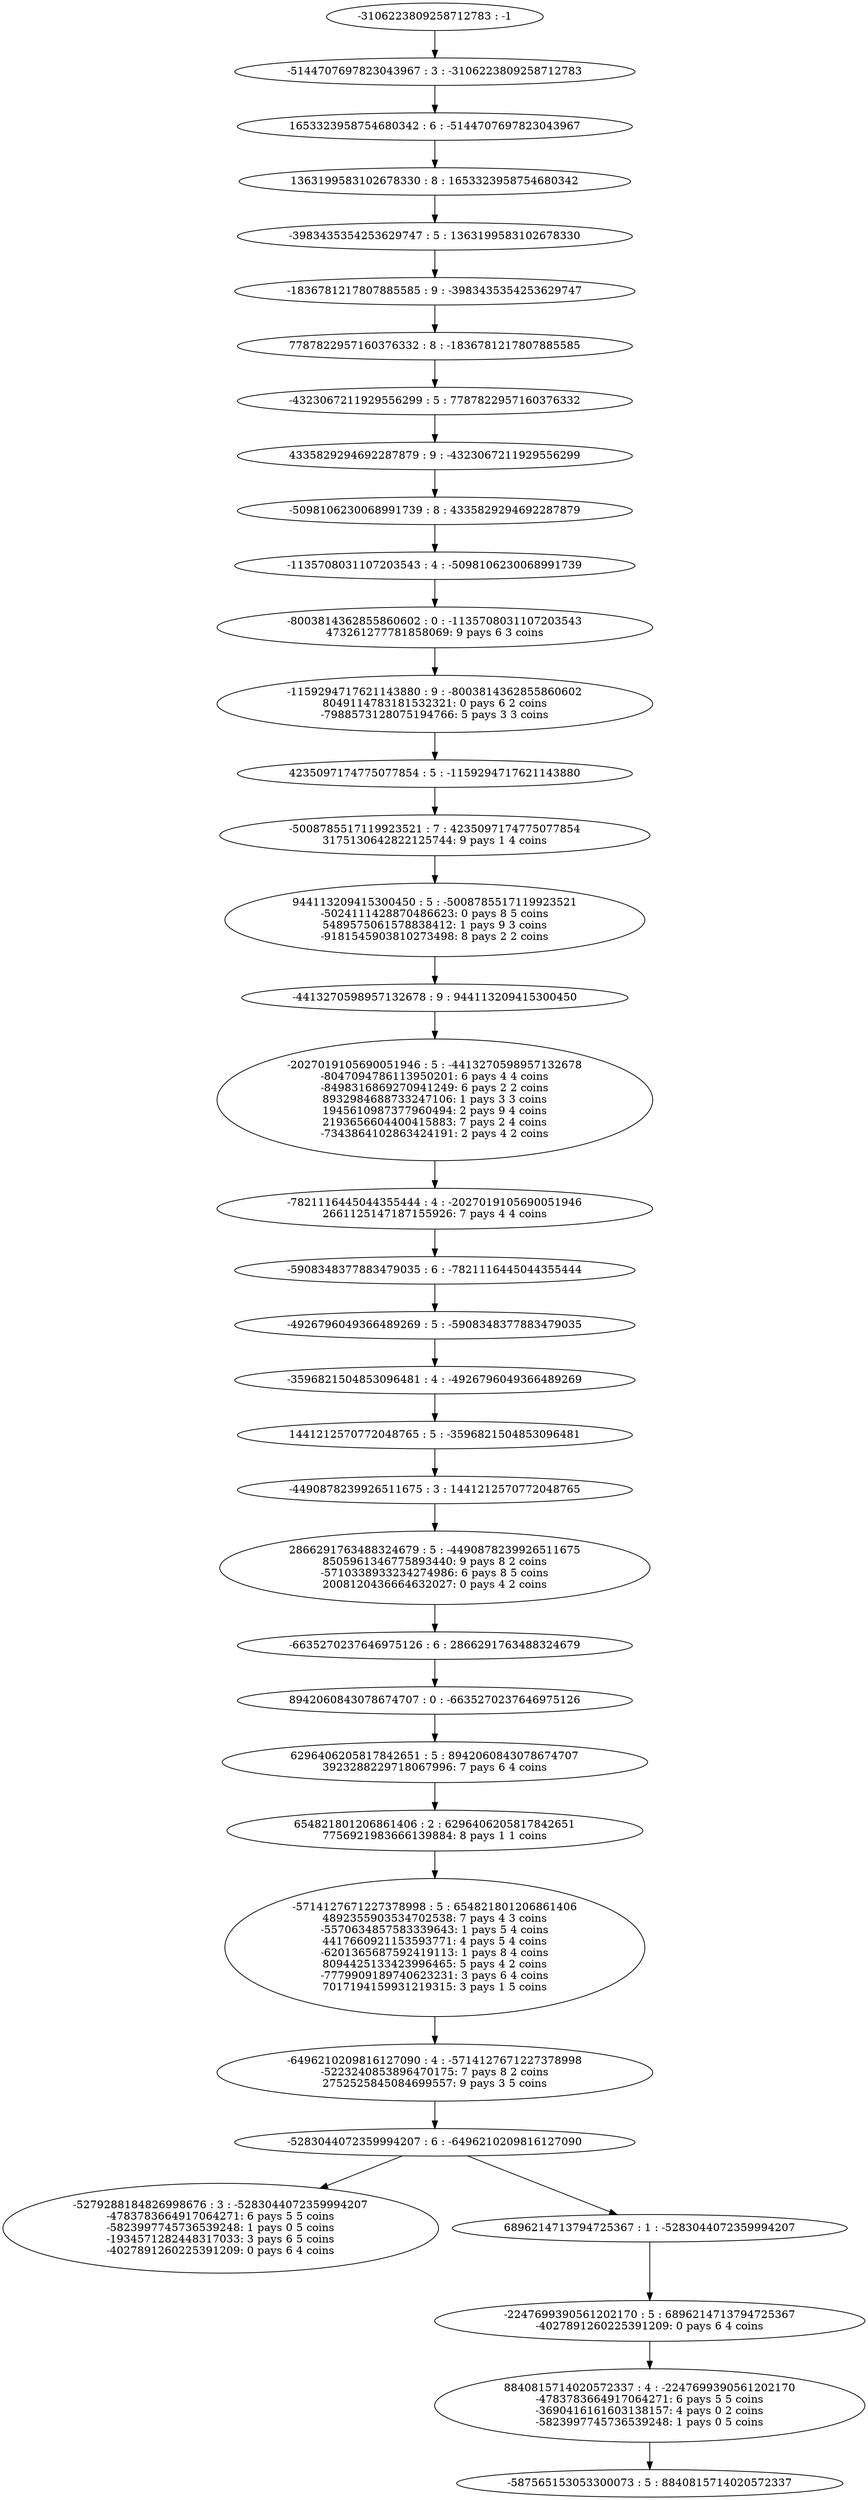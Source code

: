digraph "plots_10_40.0_100.0_1000000.0_6000.0_2880000.0/tree_3_35.dot" {
	0 [label="-3106223809258712783 : -1"]
	1 [label="-5144707697823043967 : 3 : -3106223809258712783
"]
	2 [label="1653323958754680342 : 6 : -5144707697823043967
"]
	3 [label="1363199583102678330 : 8 : 1653323958754680342
"]
	4 [label="-3983435354253629747 : 5 : 1363199583102678330
"]
	5 [label="-1836781217807885585 : 9 : -3983435354253629747
"]
	6 [label="7787822957160376332 : 8 : -1836781217807885585
"]
	7 [label="-4323067211929556299 : 5 : 7787822957160376332
"]
	8 [label="4335829294692287879 : 9 : -4323067211929556299
"]
	9 [label="-5098106230068991739 : 8 : 4335829294692287879
"]
	10 [label="-1135708031107203543 : 4 : -5098106230068991739
"]
	11 [label="-8003814362855860602 : 0 : -1135708031107203543
473261277781858069: 9 pays 6 3 coins
"]
	12 [label="-1159294717621143880 : 9 : -8003814362855860602
8049114783181532321: 0 pays 6 2 coins
-7988573128075194766: 5 pays 3 3 coins
"]
	13 [label="4235097174775077854 : 5 : -1159294717621143880
"]
	14 [label="-5008785517119923521 : 7 : 4235097174775077854
3175130642822125744: 9 pays 1 4 coins
"]
	15 [label="944113209415300450 : 5 : -5008785517119923521
-5024111428870486623: 0 pays 8 5 coins
5489575061578838412: 1 pays 9 3 coins
-9181545903810273498: 8 pays 2 2 coins
"]
	16 [label="-4413270598957132678 : 9 : 944113209415300450
"]
	17 [label="-2027019105690051946 : 5 : -4413270598957132678
-8047094786113950201: 6 pays 4 4 coins
-8498316869270941249: 6 pays 2 2 coins
8932984688733247106: 1 pays 3 3 coins
1945610987377960494: 2 pays 9 4 coins
2193656604400415883: 7 pays 2 4 coins
-7343864102863424191: 2 pays 4 2 coins
"]
	18 [label="-7821116445044355444 : 4 : -2027019105690051946
2661125147187155926: 7 pays 4 4 coins
"]
	19 [label="-5908348377883479035 : 6 : -7821116445044355444
"]
	20 [label="-4926796049366489269 : 5 : -5908348377883479035
"]
	21 [label="-3596821504853096481 : 4 : -4926796049366489269
"]
	22 [label="1441212570772048765 : 5 : -3596821504853096481
"]
	23 [label="-4490878239926511675 : 3 : 1441212570772048765
"]
	24 [label="2866291763488324679 : 5 : -4490878239926511675
8505961346775893440: 9 pays 8 2 coins
-5710338933234274986: 6 pays 8 5 coins
2008120436664632027: 0 pays 4 2 coins
"]
	25 [label="-6635270237646975126 : 6 : 2866291763488324679
"]
	26 [label="8942060843078674707 : 0 : -6635270237646975126
"]
	27 [label="6296406205817842651 : 5 : 8942060843078674707
3923288229718067996: 7 pays 6 4 coins
"]
	28 [label="654821801206861406 : 2 : 6296406205817842651
7756921983666139884: 8 pays 1 1 coins
"]
	29 [label="-5714127671227378998 : 5 : 654821801206861406
4892355903534702538: 7 pays 4 3 coins
-5570634857583339643: 1 pays 5 4 coins
4417660921153593771: 4 pays 5 4 coins
-6201365687592419113: 1 pays 8 4 coins
8094425133423996465: 5 pays 4 2 coins
-7779909189740623231: 3 pays 6 4 coins
7017194159931219315: 3 pays 1 5 coins
"]
	30 [label="-6496210209816127090 : 4 : -5714127671227378998
-5223240853896470175: 7 pays 8 2 coins
2752525845084699557: 9 pays 3 5 coins
"]
	31 [label="-5283044072359994207 : 6 : -6496210209816127090
"]
	32 [label="-5279288184826998676 : 3 : -5283044072359994207
-4783783664917064271: 6 pays 5 5 coins
-5823997745736539248: 1 pays 0 5 coins
-1934571282448317033: 3 pays 6 5 coins
-4027891260225391209: 0 pays 6 4 coins
"]
	33 [label="6896214713794725367 : 1 : -5283044072359994207
"]
	34 [label="-2247699390561202170 : 5 : 6896214713794725367
-4027891260225391209: 0 pays 6 4 coins
"]
	35 [label="8840815714020572337 : 4 : -2247699390561202170
-4783783664917064271: 6 pays 5 5 coins
-3690416161603138157: 4 pays 0 2 coins
-5823997745736539248: 1 pays 0 5 coins
"]
	36 [label="-587565153053300073 : 5 : 8840815714020572337
"]
	0 -> 1
	1 -> 2
	2 -> 3
	3 -> 4
	4 -> 5
	5 -> 6
	6 -> 7
	7 -> 8
	8 -> 9
	9 -> 10
	10 -> 11
	11 -> 12
	12 -> 13
	13 -> 14
	14 -> 15
	15 -> 16
	16 -> 17
	17 -> 18
	18 -> 19
	19 -> 20
	20 -> 21
	21 -> 22
	22 -> 23
	23 -> 24
	24 -> 25
	25 -> 26
	26 -> 27
	27 -> 28
	28 -> 29
	29 -> 30
	30 -> 31
	31 -> 32
	31 -> 33
	33 -> 34
	34 -> 35
	35 -> 36
}
